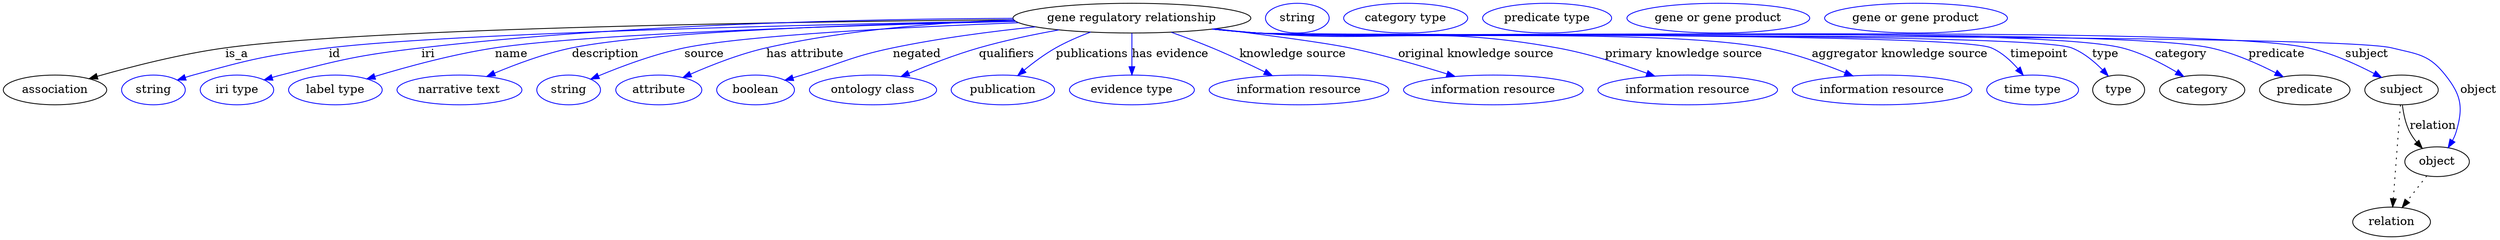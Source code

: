 digraph {
	graph [bb="0,0,3012.4,283"];
	node [label="\N"];
	"gene regulatory relationship"	[height=0.5,
		label="gene regulatory relationship",
		pos="1362.4,265",
		width=3.9899];
	association	[height=0.5,
		pos="62.394,178",
		width=1.7332];
	"gene regulatory relationship" -> association	[label=is_a,
		lp="282.39,221.5",
		pos="e,103.35,191.59 1219.4,263.08 965.97,260.85 447.75,253.37 268.39,229 214.66,221.7 154.54,206.24 113.18,194.43"];
	id	[color=blue,
		height=0.5,
		label=string,
		pos="181.39,178",
		width=1.0652];
	"gene regulatory relationship" -> id	[color=blue,
		label=id,
		lp="400.39,221.5",
		pos="e,210.37,190.01 1220.9,261.72 991.73,257.54 549.19,247.36 393.39,229 319.56,220.3 301.06,215.79 229.39,196 226.28,195.14 223.08,\
194.18 219.89,193.17",
		style=solid];
	iri	[color=blue,
		height=0.5,
		label="iri type",
		pos="282.39,178",
		width=1.2277];
	"gene regulatory relationship" -> iri	[color=blue,
		label=iri,
		lp="512.39,221.5",
		pos="e,315.3,190.21 1218.4,264.79 1047.5,264.19 754.26,258.32 504.39,229 428.39,220.08 409.51,215.05 335.39,196 332.02,195.13 328.54,\
194.17 325.05,193.16",
		style=solid];
	name	[color=blue,
		height=0.5,
		label="label type",
		pos="401.39,178",
		width=1.5707];
	"gene regulatory relationship" -> name	[color=blue,
		label=name,
		lp="613.39,221.5",
		pos="e,439.52,191.46 1222.1,261.13 1034.1,256.68 710.51,246.71 593.39,229 543.53,221.46 487.9,206.19 449.41,194.5",
		style=solid];
	description	[color=blue,
		height=0.5,
		label="narrative text",
		pos="551.39,178",
		width=2.0943];
	"gene regulatory relationship" -> description	[color=blue,
		label=description,
		lp="726.89,221.5",
		pos="e,584.13,194.32 1220.9,261.69 1053.4,258.08 784.81,249.28 686.39,229 654.24,222.37 619.53,209.38 593.37,198.3",
		style=solid];
	source	[color=blue,
		height=0.5,
		label=string,
		pos="683.39,178",
		width=1.0652];
	"gene regulatory relationship" -> source	[color=blue,
		label=source,
		lp="845.39,221.5",
		pos="e,709.97,191.19 1225.4,259.55 1091,254.38 895.67,244.53 821.39,229 785.74,221.55 746.88,206.83 719.5,195.28",
		style=solid];
	"has attribute"	[color=blue,
		height=0.5,
		label=attribute,
		pos="791.39,178",
		width=1.4443];
	"gene regulatory relationship" -> "has attribute"	[color=blue,
		label="has attribute",
		lp="967.39,221.5",
		pos="e,820.34,193.03 1219.5,263.16 1132.1,260.08 1018.7,251.44 920.39,229 888.83,221.8 854.75,208.32 829.54,197.17",
		style=solid];
	negated	[color=blue,
		height=0.5,
		label=boolean,
		pos="908.39,178",
		width=1.2999];
	"gene regulatory relationship" -> negated	[color=blue,
		label=negated,
		lp="1102.4,221.5",
		pos="e,943.59,189.93 1245.6,254.45 1192.7,248.94 1129.5,240.73 1073.4,229 1023.4,218.56 1012.2,210.87 963.39,196 960.09,194.99 956.68,\
193.95 953.25,192.9",
		style=solid];
	qualifiers	[color=blue,
		height=0.5,
		label="ontology class",
		pos="1049.4,178",
		width=2.1304];
	"gene regulatory relationship" -> qualifiers	[color=blue,
		label=qualifiers,
		lp="1210.9,221.5",
		pos="e,1083.3,194.24 1274.1,250.73 1243.2,245.19 1208.5,237.93 1177.4,229 1148.5,220.71 1117.1,208.5 1092.7,198.21",
		style=solid];
	publications	[color=blue,
		height=0.5,
		label=publication,
		pos="1206.4,178",
		width=1.7332];
	"gene regulatory relationship" -> publications	[color=blue,
		label=publications,
		lp="1314.4,221.5",
		pos="e,1224.4,195.45 1312.5,248.11 1298.5,242.83 1283.5,236.39 1270.4,229 1257,221.42 1243.3,211.19 1232.1,201.95",
		style=solid];
	"has evidence"	[color=blue,
		height=0.5,
		label="evidence type",
		pos="1362.4,178",
		width=2.0943];
	"gene regulatory relationship" -> "has evidence"	[color=blue,
		label="has evidence",
		lp="1408.9,221.5",
		pos="e,1362.4,196.18 1362.4,246.8 1362.4,235.16 1362.4,219.55 1362.4,206.24",
		style=solid];
	"knowledge source"	[color=blue,
		height=0.5,
		label="information resource",
		pos="1564.4,178",
		width=3.015];
	"gene regulatory relationship" -> "knowledge source"	[color=blue,
		label="knowledge source",
		lp="1556.9,221.5",
		pos="e,1532.1,195.37 1410.1,247.83 1425.9,242.2 1443.5,235.62 1459.4,229 1480.7,220.11 1503.9,209.19 1523.1,199.83",
		style=solid];
	"original knowledge source"	[color=blue,
		height=0.5,
		label="information resource",
		pos="1799.4,178",
		width=3.015];
	"gene regulatory relationship" -> "original knowledge source"	[color=blue,
		label="original knowledge source",
		lp="1778.4,221.5",
		pos="e,1753,194.37 1463.1,252.16 1523.8,244.71 1595,235.35 1625.4,229 1665.3,220.66 1709.4,207.94 1743.3,197.41",
		style=solid];
	"primary knowledge source"	[color=blue,
		height=0.5,
		label="information resource",
		pos="2034.4,178",
		width=3.015];
	"gene regulatory relationship" -> "primary knowledge source"	[color=blue,
		label="primary knowledge source",
		lp="2029.4,221.5",
		pos="e,1994.5,194.76 1462.3,252.01 1480,250.15 1498.2,248.38 1515.4,247 1675.5,234.12 1718.3,257.47 1876.4,229 1913.6,222.31 1954.2,209.33 \
1984.9,198.27",
		style=solid];
	"aggregator knowledge source"	[color=blue,
		height=0.5,
		label="information resource",
		pos="2269.4,178",
		width=3.015];
	"gene regulatory relationship" -> "aggregator knowledge source"	[color=blue,
		label="aggregator knowledge source",
		lp="2290.9,221.5",
		pos="e,2234,195.02 1461.1,251.85 1479.1,249.96 1497.8,248.23 1515.4,247 1651.3,237.47 1994.4,254.08 2128.4,229 2161.6,222.78 2197.5,209.96 \
2224.8,198.86",
		style=solid];
	timepoint	[color=blue,
		height=0.5,
		label="time type",
		pos="2451.4,178",
		width=1.5346];
	"gene regulatory relationship" -> timepoint	[color=blue,
		label=timepoint,
		lp="2459.4,221.5",
		pos="e,2440,195.85 1460.2,251.8 1478.5,249.89 1497.5,248.17 1515.4,247 1564.5,243.78 2356.1,248.3 2401.4,229 2413.9,223.66 2425,213.56 \
2433.5,203.83",
		style=solid];
	type	[height=0.5,
		pos="2555.4,178",
		width=0.86659];
	"gene regulatory relationship" -> type	[color=blue,
		label=type,
		lp="2539.4,221.5",
		pos="e,2542.8,194.92 1460.2,251.77 1478.5,249.87 1497.5,248.15 1515.4,247 1569.9,243.48 2447.5,248.71 2498.4,229 2512.7,223.47 2525.8,\
212.64 2535.8,202.47",
		style=solid];
	category	[height=0.5,
		pos="2656.4,178",
		width=1.4263];
	"gene regulatory relationship" -> category	[color=blue,
		label=category,
		lp="2630.9,221.5",
		pos="e,2634.1,194.29 1460.2,251.75 1478.5,249.85 1497.5,248.14 1515.4,247 1631.2,239.59 2446.9,257.32 2559.4,229 2582.9,223.08 2607.2,\
210.57 2625.6,199.55",
		style=solid];
	predicate	[height=0.5,
		pos="2780.4,178",
		width=1.5165];
	"gene regulatory relationship" -> predicate	[color=blue,
		label=predicate,
		lp="2746.4,221.5",
		pos="e,2754.2,194.07 1460.2,251.73 1478.5,249.83 1497.5,248.13 1515.4,247 1643,238.93 2541.4,256.22 2666.4,229 2694.1,222.96 2723.4,209.97 \
2745.3,198.75",
		style=solid];
	subject	[height=0.5,
		pos="2897.4,178",
		width=1.2277];
	"gene regulatory relationship" -> subject	[color=blue,
		label=subject,
		lp="2855.4,221.5",
		pos="e,2873.2,193.12 1459.8,251.75 1478.2,249.84 1497.4,248.13 1515.4,247 1656.1,238.2 2646.6,259.14 2784.4,229 2812.6,222.82 2842.5,\
209.29 2864.4,197.87",
		style=solid];
	object	[height=0.5,
		pos="2940.4,91",
		width=1.0832];
	"gene regulatory relationship" -> object	[color=blue,
		label=object,
		lp="2990.4,178",
		pos="e,2953.8,108.09 1459.8,251.74 1478.2,249.83 1497.4,248.12 1515.4,247 1591.4,242.29 2811.5,247.2 2885.4,229 2916.9,221.25 2930.3,\
221.42 2950.4,196 2969.7,171.51 2972.3,156.9 2963.4,127 2962.4,123.55 2960.9,120.13 2959.1,116.85",
		style=solid];
	association_type	[color=blue,
		height=0.5,
		label=string,
		pos="1562.4,265",
		width=1.0652];
	association_category	[color=blue,
		height=0.5,
		label="category type",
		pos="1693.4,265",
		width=2.0762];
	"gene regulatory relationship_predicate"	[color=blue,
		height=0.5,
		label="predicate type",
		pos="1864.4,265",
		width=2.1665];
	subject -> object	[label=relation,
		lp="2935.4,134.5",
		pos="e,2922.5,107.23 2898.5,159.55 2899.7,149.57 2902.2,137.07 2907.4,127 2909.6,122.68 2912.5,118.52 2915.7,114.66"];
	relation	[height=0.5,
		pos="2885.4,18",
		width=1.2999];
	subject -> relation	[pos="e,2886.7,36.188 2896.1,159.79 2894,132.48 2890,78.994 2887.5,46.38",
		style=dotted];
	"gene regulatory relationship_subject"	[color=blue,
		height=0.5,
		label="gene or gene product",
		pos="2070.4,265",
		width=3.0692];
	object -> relation	[pos="e,2898.2,35.54 2927.9,73.889 2921,64.939 2912.2,53.617 2904.4,43.584",
		style=dotted];
	"gene regulatory relationship_object"	[color=blue,
		height=0.5,
		label="gene or gene product",
		pos="2309.4,265",
		width=3.0692];
}
